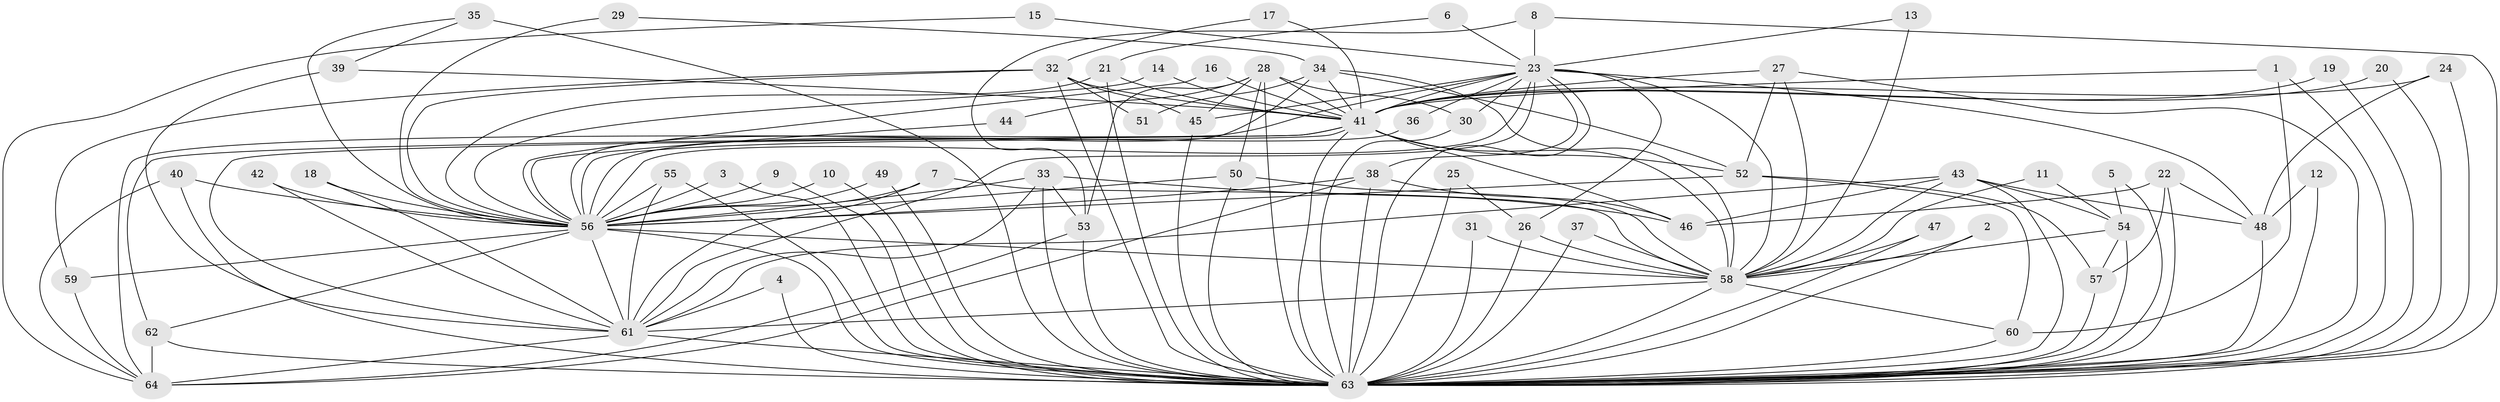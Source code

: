 // original degree distribution, {18: 0.007874015748031496, 35: 0.007874015748031496, 27: 0.007874015748031496, 21: 0.007874015748031496, 41: 0.007874015748031496, 22: 0.007874015748031496, 16: 0.007874015748031496, 19: 0.007874015748031496, 17: 0.007874015748031496, 12: 0.007874015748031496, 4: 0.10236220472440945, 3: 0.25196850393700787, 5: 0.023622047244094488, 6: 0.023622047244094488, 2: 0.49606299212598426, 9: 0.007874015748031496, 7: 0.015748031496062992}
// Generated by graph-tools (version 1.1) at 2025/49/03/09/25 03:49:43]
// undirected, 64 vertices, 167 edges
graph export_dot {
graph [start="1"]
  node [color=gray90,style=filled];
  1;
  2;
  3;
  4;
  5;
  6;
  7;
  8;
  9;
  10;
  11;
  12;
  13;
  14;
  15;
  16;
  17;
  18;
  19;
  20;
  21;
  22;
  23;
  24;
  25;
  26;
  27;
  28;
  29;
  30;
  31;
  32;
  33;
  34;
  35;
  36;
  37;
  38;
  39;
  40;
  41;
  42;
  43;
  44;
  45;
  46;
  47;
  48;
  49;
  50;
  51;
  52;
  53;
  54;
  55;
  56;
  57;
  58;
  59;
  60;
  61;
  62;
  63;
  64;
  1 -- 41 [weight=1.0];
  1 -- 60 [weight=1.0];
  1 -- 63 [weight=1.0];
  2 -- 58 [weight=1.0];
  2 -- 63 [weight=1.0];
  3 -- 56 [weight=1.0];
  3 -- 63 [weight=1.0];
  4 -- 61 [weight=1.0];
  4 -- 63 [weight=1.0];
  5 -- 54 [weight=1.0];
  5 -- 63 [weight=1.0];
  6 -- 21 [weight=1.0];
  6 -- 23 [weight=1.0];
  7 -- 56 [weight=2.0];
  7 -- 58 [weight=1.0];
  7 -- 61 [weight=1.0];
  8 -- 23 [weight=1.0];
  8 -- 53 [weight=1.0];
  8 -- 63 [weight=1.0];
  9 -- 56 [weight=1.0];
  9 -- 63 [weight=1.0];
  10 -- 56 [weight=1.0];
  10 -- 63 [weight=1.0];
  11 -- 54 [weight=1.0];
  11 -- 58 [weight=1.0];
  12 -- 48 [weight=1.0];
  12 -- 63 [weight=1.0];
  13 -- 23 [weight=1.0];
  13 -- 58 [weight=1.0];
  14 -- 41 [weight=1.0];
  14 -- 56 [weight=1.0];
  15 -- 23 [weight=1.0];
  15 -- 64 [weight=1.0];
  16 -- 41 [weight=1.0];
  16 -- 56 [weight=1.0];
  17 -- 32 [weight=1.0];
  17 -- 41 [weight=1.0];
  18 -- 56 [weight=1.0];
  18 -- 61 [weight=1.0];
  19 -- 41 [weight=1.0];
  19 -- 63 [weight=1.0];
  20 -- 41 [weight=2.0];
  20 -- 63 [weight=1.0];
  21 -- 41 [weight=1.0];
  21 -- 56 [weight=1.0];
  21 -- 63 [weight=1.0];
  22 -- 46 [weight=1.0];
  22 -- 48 [weight=1.0];
  22 -- 57 [weight=1.0];
  22 -- 63 [weight=1.0];
  23 -- 26 [weight=1.0];
  23 -- 30 [weight=1.0];
  23 -- 36 [weight=1.0];
  23 -- 38 [weight=1.0];
  23 -- 41 [weight=3.0];
  23 -- 45 [weight=2.0];
  23 -- 48 [weight=1.0];
  23 -- 56 [weight=1.0];
  23 -- 58 [weight=3.0];
  23 -- 61 [weight=1.0];
  23 -- 63 [weight=2.0];
  23 -- 64 [weight=1.0];
  24 -- 41 [weight=1.0];
  24 -- 48 [weight=1.0];
  24 -- 63 [weight=2.0];
  25 -- 26 [weight=1.0];
  25 -- 63 [weight=2.0];
  26 -- 58 [weight=1.0];
  26 -- 63 [weight=1.0];
  27 -- 41 [weight=1.0];
  27 -- 52 [weight=1.0];
  27 -- 58 [weight=1.0];
  27 -- 63 [weight=1.0];
  28 -- 30 [weight=1.0];
  28 -- 41 [weight=1.0];
  28 -- 44 [weight=1.0];
  28 -- 45 [weight=1.0];
  28 -- 50 [weight=1.0];
  28 -- 53 [weight=1.0];
  28 -- 63 [weight=2.0];
  29 -- 34 [weight=1.0];
  29 -- 56 [weight=1.0];
  30 -- 63 [weight=1.0];
  31 -- 58 [weight=1.0];
  31 -- 63 [weight=1.0];
  32 -- 41 [weight=1.0];
  32 -- 45 [weight=1.0];
  32 -- 51 [weight=1.0];
  32 -- 56 [weight=1.0];
  32 -- 59 [weight=1.0];
  32 -- 63 [weight=1.0];
  33 -- 46 [weight=1.0];
  33 -- 53 [weight=1.0];
  33 -- 56 [weight=1.0];
  33 -- 61 [weight=1.0];
  33 -- 63 [weight=2.0];
  34 -- 41 [weight=1.0];
  34 -- 51 [weight=1.0];
  34 -- 52 [weight=1.0];
  34 -- 56 [weight=1.0];
  34 -- 58 [weight=2.0];
  35 -- 39 [weight=1.0];
  35 -- 56 [weight=1.0];
  35 -- 63 [weight=2.0];
  36 -- 56 [weight=1.0];
  37 -- 58 [weight=1.0];
  37 -- 63 [weight=1.0];
  38 -- 46 [weight=1.0];
  38 -- 56 [weight=1.0];
  38 -- 63 [weight=3.0];
  38 -- 64 [weight=1.0];
  39 -- 41 [weight=1.0];
  39 -- 61 [weight=1.0];
  40 -- 56 [weight=1.0];
  40 -- 63 [weight=2.0];
  40 -- 64 [weight=1.0];
  41 -- 46 [weight=1.0];
  41 -- 52 [weight=2.0];
  41 -- 56 [weight=3.0];
  41 -- 58 [weight=6.0];
  41 -- 61 [weight=3.0];
  41 -- 62 [weight=1.0];
  41 -- 63 [weight=6.0];
  42 -- 56 [weight=1.0];
  42 -- 61 [weight=1.0];
  43 -- 46 [weight=1.0];
  43 -- 48 [weight=1.0];
  43 -- 54 [weight=1.0];
  43 -- 58 [weight=1.0];
  43 -- 61 [weight=1.0];
  43 -- 63 [weight=1.0];
  44 -- 56 [weight=1.0];
  45 -- 63 [weight=1.0];
  47 -- 58 [weight=1.0];
  47 -- 63 [weight=1.0];
  48 -- 63 [weight=2.0];
  49 -- 56 [weight=1.0];
  49 -- 63 [weight=1.0];
  50 -- 56 [weight=1.0];
  50 -- 58 [weight=1.0];
  50 -- 63 [weight=1.0];
  52 -- 56 [weight=2.0];
  52 -- 57 [weight=1.0];
  52 -- 60 [weight=1.0];
  53 -- 63 [weight=1.0];
  53 -- 64 [weight=1.0];
  54 -- 57 [weight=1.0];
  54 -- 58 [weight=3.0];
  54 -- 63 [weight=1.0];
  55 -- 56 [weight=1.0];
  55 -- 61 [weight=1.0];
  55 -- 63 [weight=1.0];
  56 -- 58 [weight=2.0];
  56 -- 59 [weight=1.0];
  56 -- 61 [weight=1.0];
  56 -- 62 [weight=1.0];
  56 -- 63 [weight=2.0];
  57 -- 63 [weight=1.0];
  58 -- 60 [weight=1.0];
  58 -- 61 [weight=2.0];
  58 -- 63 [weight=4.0];
  59 -- 64 [weight=1.0];
  60 -- 63 [weight=1.0];
  61 -- 63 [weight=2.0];
  61 -- 64 [weight=2.0];
  62 -- 63 [weight=1.0];
  62 -- 64 [weight=1.0];
}
